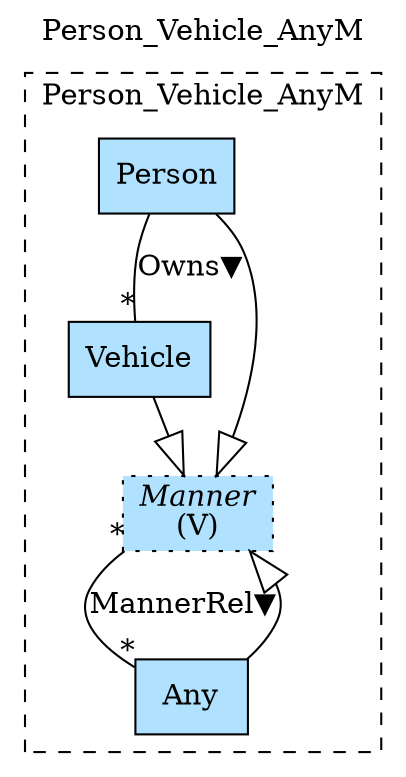 digraph {graph[label=Person_Vehicle_AnyM,labelloc=tl,labelfontsize=12];
subgraph cluster_Person_Vehicle_AnyM{style=dashed;label=Person_Vehicle_AnyM;
"Person"[shape=record,fillcolor=lightskyblue1,style = filled,label="Person"];
"Vehicle"[shape=record,fillcolor=lightskyblue1,style = filled,label="Vehicle"];
"Any"[shape=record,fillcolor=lightskyblue1,style = filled,label="Any"];
"Manner"[shape=record,fillcolor=lightskyblue1,style ="filled,dotted",label=<{<I>Manner</I><br/>(V)}>];

"Person"->"Vehicle"[label="Owns▼",dir=none,taillabel="",headlabel="*"];
"Manner"->"Any"[label="MannerRel▼",dir=none,taillabel="*",headlabel="*"];
"Person"->"Manner"[arrowhead=onormal,arrowsize=2.0];
"Vehicle"->"Manner"[arrowhead=onormal,arrowsize=2.0];
"Any"->"Manner"[arrowhead=onormal,arrowsize=2.0];

}
}